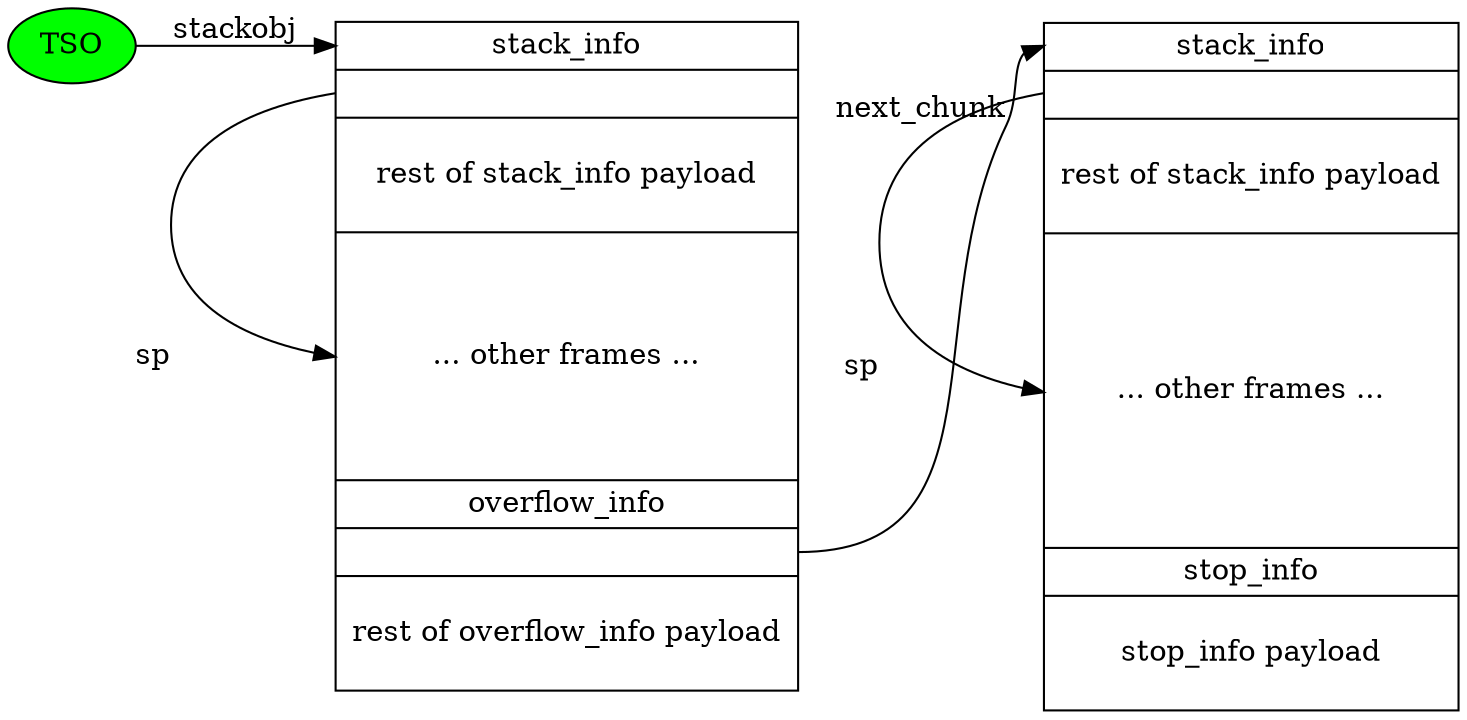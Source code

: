 digraph {
    node [shape=record];
    TSO[shape=oval, style=filled, fillcolor=green]

    stack1
    [label=" <top> stack_info\
           | <sp>\
           | \nrest of stack_info payload\n\n\
           | <masse>\n\n\n\n... other frames ...\n\n\n\n\n\
           | stop_info\
           | \nstop_info payload\n\n"];

    stack2
    [label=" <top> stack_info\
           | <sp>\
           | \nrest of stack_info payload\n\n\
           | <masse>\n\n\n... other frames ...\n\n\n\n\
           | overflow_info\
           | <next_chunk>\
           | \nrest of overflow_info payload\n\n"];

    stack2:next_chunk -> stack1:top [label="next_chunk"]
    TSO->stack2:top [label="stackobj"]
    stack1:sp->stack1:masse [label="sp"]
    stack2:sp->stack2:masse [label="sp"]


    /* I use these edges to make the stacks be on the same height */
    stack1:top -> stack2:top [label="", style=invis]
    stack1:top -> stack2:top [label="", style=invis]

    /* stack2:top->stack1:top */ 

    /* table1 [shape=Mrecord, label="info table | <it1> code"]; */
    /* table2 [shape=Mrecord, label="info table | <it2> code"]; */
    /* stack:ip1 -> table1:it1; */
    /* stack:ip2 -> table2:it2; */


    /* struct1 [label="<f0> left|<f1> middle|<f2> right"]; */
    /* struct2 [label="<f0> one|<f1> two"]; */
    /* struct3 [label="hello&#92;nworld |{ b |{c|<here> d|e}| f}| g | h"]; */
    /* struct1:f1 -> struct2:f0; */
    /* struct1:f2 -> struct3:here; */
  rankdir="LR"
}

